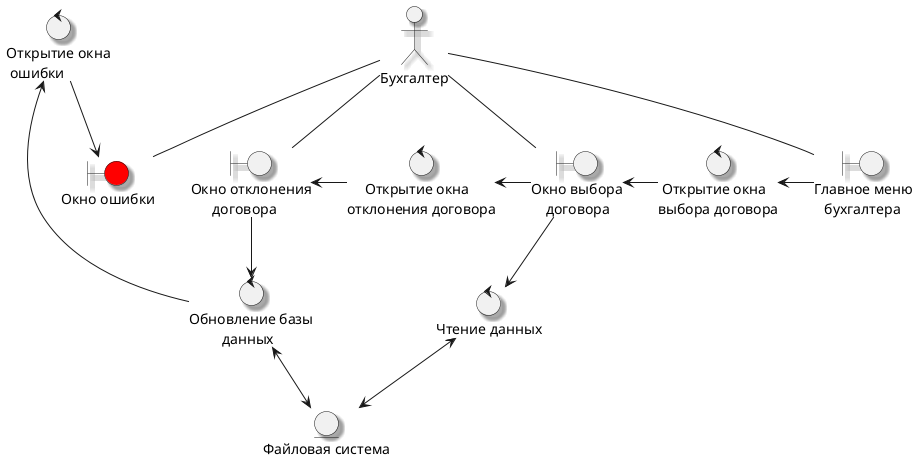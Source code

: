 @startuml
skinparam Shadowing true
actor "Бухгалтер" as accountant
boundary "Главное меню\n   бухгалтера" as mainMenuAc
boundary "Окно выбора\n    договора" as contractWindow
boundary "Окно отклонения\n      договора" as accessContractWindow
boundary "Окно ошибки" as errorWindow #Red

control "Открытие окна\n ошибки" as errorWindowControl
control " Открытие окна\nвыбора договора" as contractWindowControl
control "     Открытие окна\nотклонения договора" as accessContractWindowControl
control "Обновление базы\n         данных" as updateDatabase
control "Чтение данных" as readData
entity "Файловая система" as fs

accountant -u- mainMenuAc
mainMenuAc -l-> contractWindowControl
contractWindowControl -l-> contractWindow
contractWindow -l-> accessContractWindowControl
contractWindow --> readData
readData <--> fs
accessContractWindowControl -l-> accessContractWindow
accessContractWindow --> updateDatabase
updateDatabase <--> fs
updateDatabase -u-> errorWindowControl
errorWindowControl --> errorWindow

accountant -- contractWindow
accountant -- accessContractWindow
accountant -- errorWindow

@enduml
